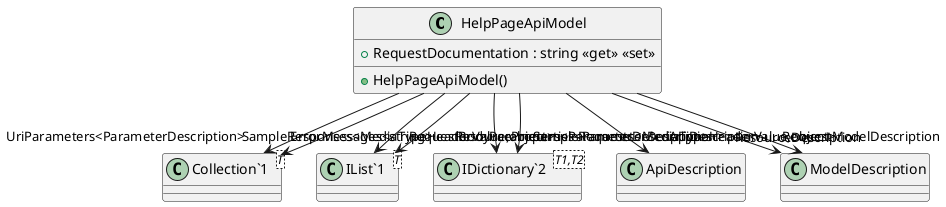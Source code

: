 @startuml
class HelpPageApiModel {
    + HelpPageApiModel()
    + RequestDocumentation : string <<get>> <<set>>
}
class "Collection`1"<T> {
}
class "IList`1"<T> {
}
class "IDictionary`2"<T1,T2> {
}
HelpPageApiModel --> "ApiDescription" ApiDescription
HelpPageApiModel --> "UriParameters<ParameterDescription>" "Collection`1"
HelpPageApiModel --> "RequestModelDescription" ModelDescription
HelpPageApiModel --> "RequestBodyParameters<ParameterDescription>" "IList`1"
HelpPageApiModel --> "ResourceDescription" ModelDescription
HelpPageApiModel --> "ResourceProperties<ParameterDescription>" "IList`1"
HelpPageApiModel --> "SampleRequests<MediaTypeHeaderValue,object>" "IDictionary`2"
HelpPageApiModel --> "SampleResponses<MediaTypeHeaderValue,object>" "IDictionary`2"
HelpPageApiModel --> "ErrorMessages<string>" "Collection`1"
@enduml
